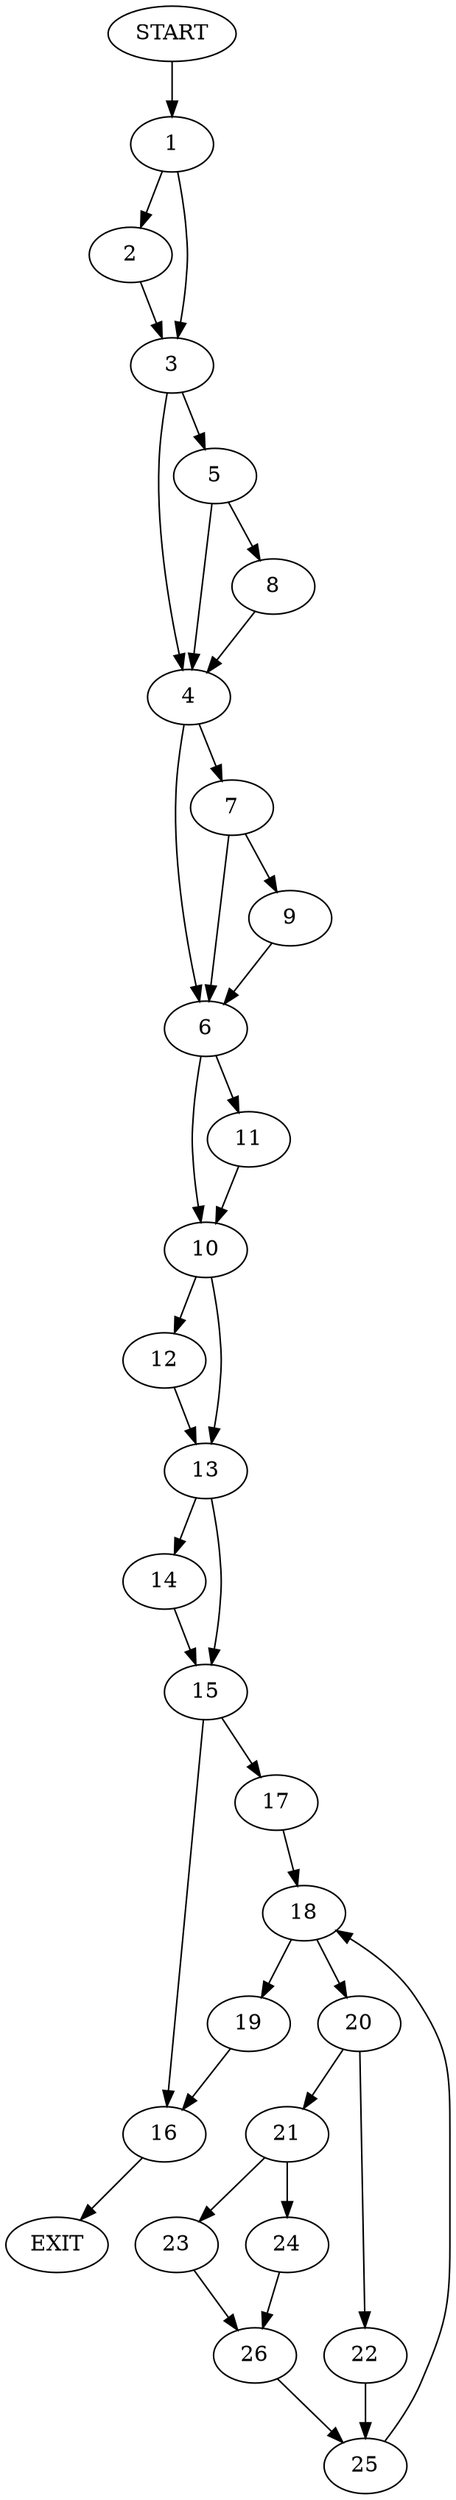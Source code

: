 digraph {
0 [label="START"]
27 [label="EXIT"]
0 -> 1
1 -> 2
1 -> 3
2 -> 3
3 -> 4
3 -> 5
4 -> 6
4 -> 7
5 -> 4
5 -> 8
8 -> 4
7 -> 6
7 -> 9
6 -> 10
6 -> 11
9 -> 6
10 -> 12
10 -> 13
11 -> 10
12 -> 13
13 -> 14
13 -> 15
14 -> 15
15 -> 16
15 -> 17
17 -> 18
16 -> 27
18 -> 19
18 -> 20
19 -> 16
20 -> 21
20 -> 22
21 -> 23
21 -> 24
22 -> 25
24 -> 26
23 -> 26
26 -> 25
25 -> 18
}
